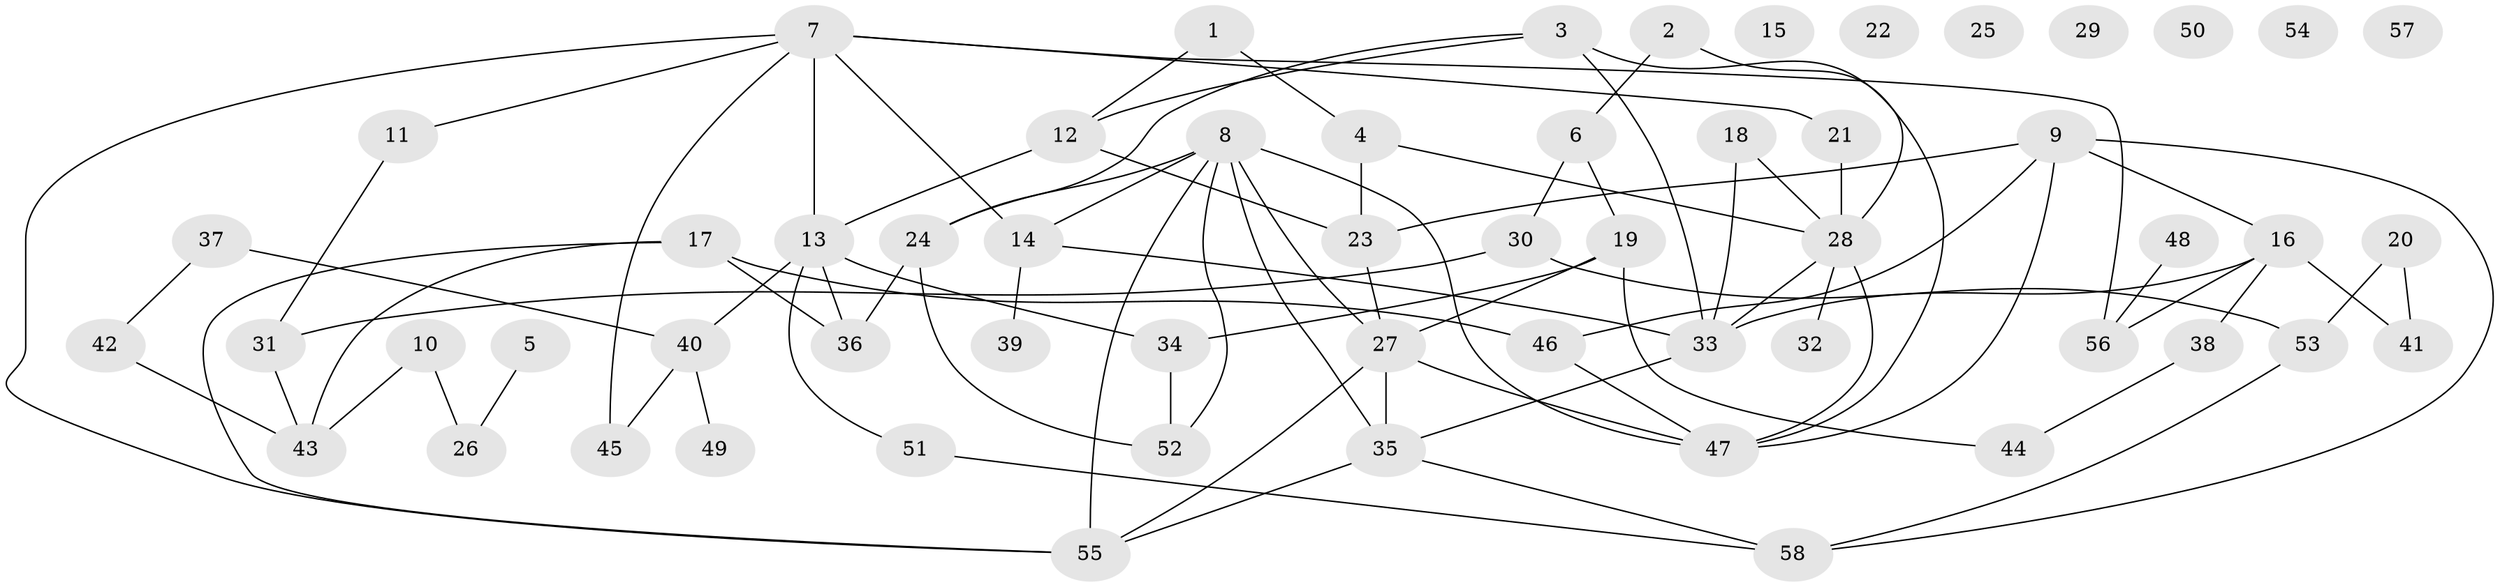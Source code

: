 // coarse degree distribution, {2: 0.25, 7: 0.075, 1: 0.125, 5: 0.075, 9: 0.025, 8: 0.075, 0: 0.175, 6: 0.025, 4: 0.125, 3: 0.05}
// Generated by graph-tools (version 1.1) at 2025/23/03/03/25 07:23:28]
// undirected, 58 vertices, 85 edges
graph export_dot {
graph [start="1"]
  node [color=gray90,style=filled];
  1;
  2;
  3;
  4;
  5;
  6;
  7;
  8;
  9;
  10;
  11;
  12;
  13;
  14;
  15;
  16;
  17;
  18;
  19;
  20;
  21;
  22;
  23;
  24;
  25;
  26;
  27;
  28;
  29;
  30;
  31;
  32;
  33;
  34;
  35;
  36;
  37;
  38;
  39;
  40;
  41;
  42;
  43;
  44;
  45;
  46;
  47;
  48;
  49;
  50;
  51;
  52;
  53;
  54;
  55;
  56;
  57;
  58;
  1 -- 4;
  1 -- 12;
  2 -- 6;
  2 -- 28;
  3 -- 12;
  3 -- 24;
  3 -- 33;
  3 -- 47;
  4 -- 23;
  4 -- 28;
  5 -- 26;
  6 -- 19;
  6 -- 30;
  7 -- 11;
  7 -- 13;
  7 -- 14;
  7 -- 21;
  7 -- 45;
  7 -- 55;
  7 -- 56;
  8 -- 14;
  8 -- 24;
  8 -- 27;
  8 -- 35;
  8 -- 47;
  8 -- 52;
  8 -- 55;
  9 -- 16;
  9 -- 23;
  9 -- 46;
  9 -- 47;
  9 -- 58;
  10 -- 26;
  10 -- 43;
  11 -- 31;
  12 -- 13;
  12 -- 23;
  13 -- 34;
  13 -- 36;
  13 -- 40;
  13 -- 51;
  14 -- 33;
  14 -- 39;
  16 -- 33;
  16 -- 38;
  16 -- 41;
  16 -- 56;
  17 -- 36;
  17 -- 43;
  17 -- 46;
  17 -- 55;
  18 -- 28;
  18 -- 33;
  19 -- 27;
  19 -- 34;
  19 -- 44;
  20 -- 41;
  20 -- 53;
  21 -- 28;
  23 -- 27;
  24 -- 36;
  24 -- 52;
  27 -- 35;
  27 -- 47;
  27 -- 55;
  28 -- 32;
  28 -- 33;
  28 -- 47;
  30 -- 31;
  30 -- 53;
  31 -- 43;
  33 -- 35;
  34 -- 52;
  35 -- 55;
  35 -- 58;
  37 -- 40;
  37 -- 42;
  38 -- 44;
  40 -- 45;
  40 -- 49;
  42 -- 43;
  46 -- 47;
  48 -- 56;
  51 -- 58;
  53 -- 58;
}

